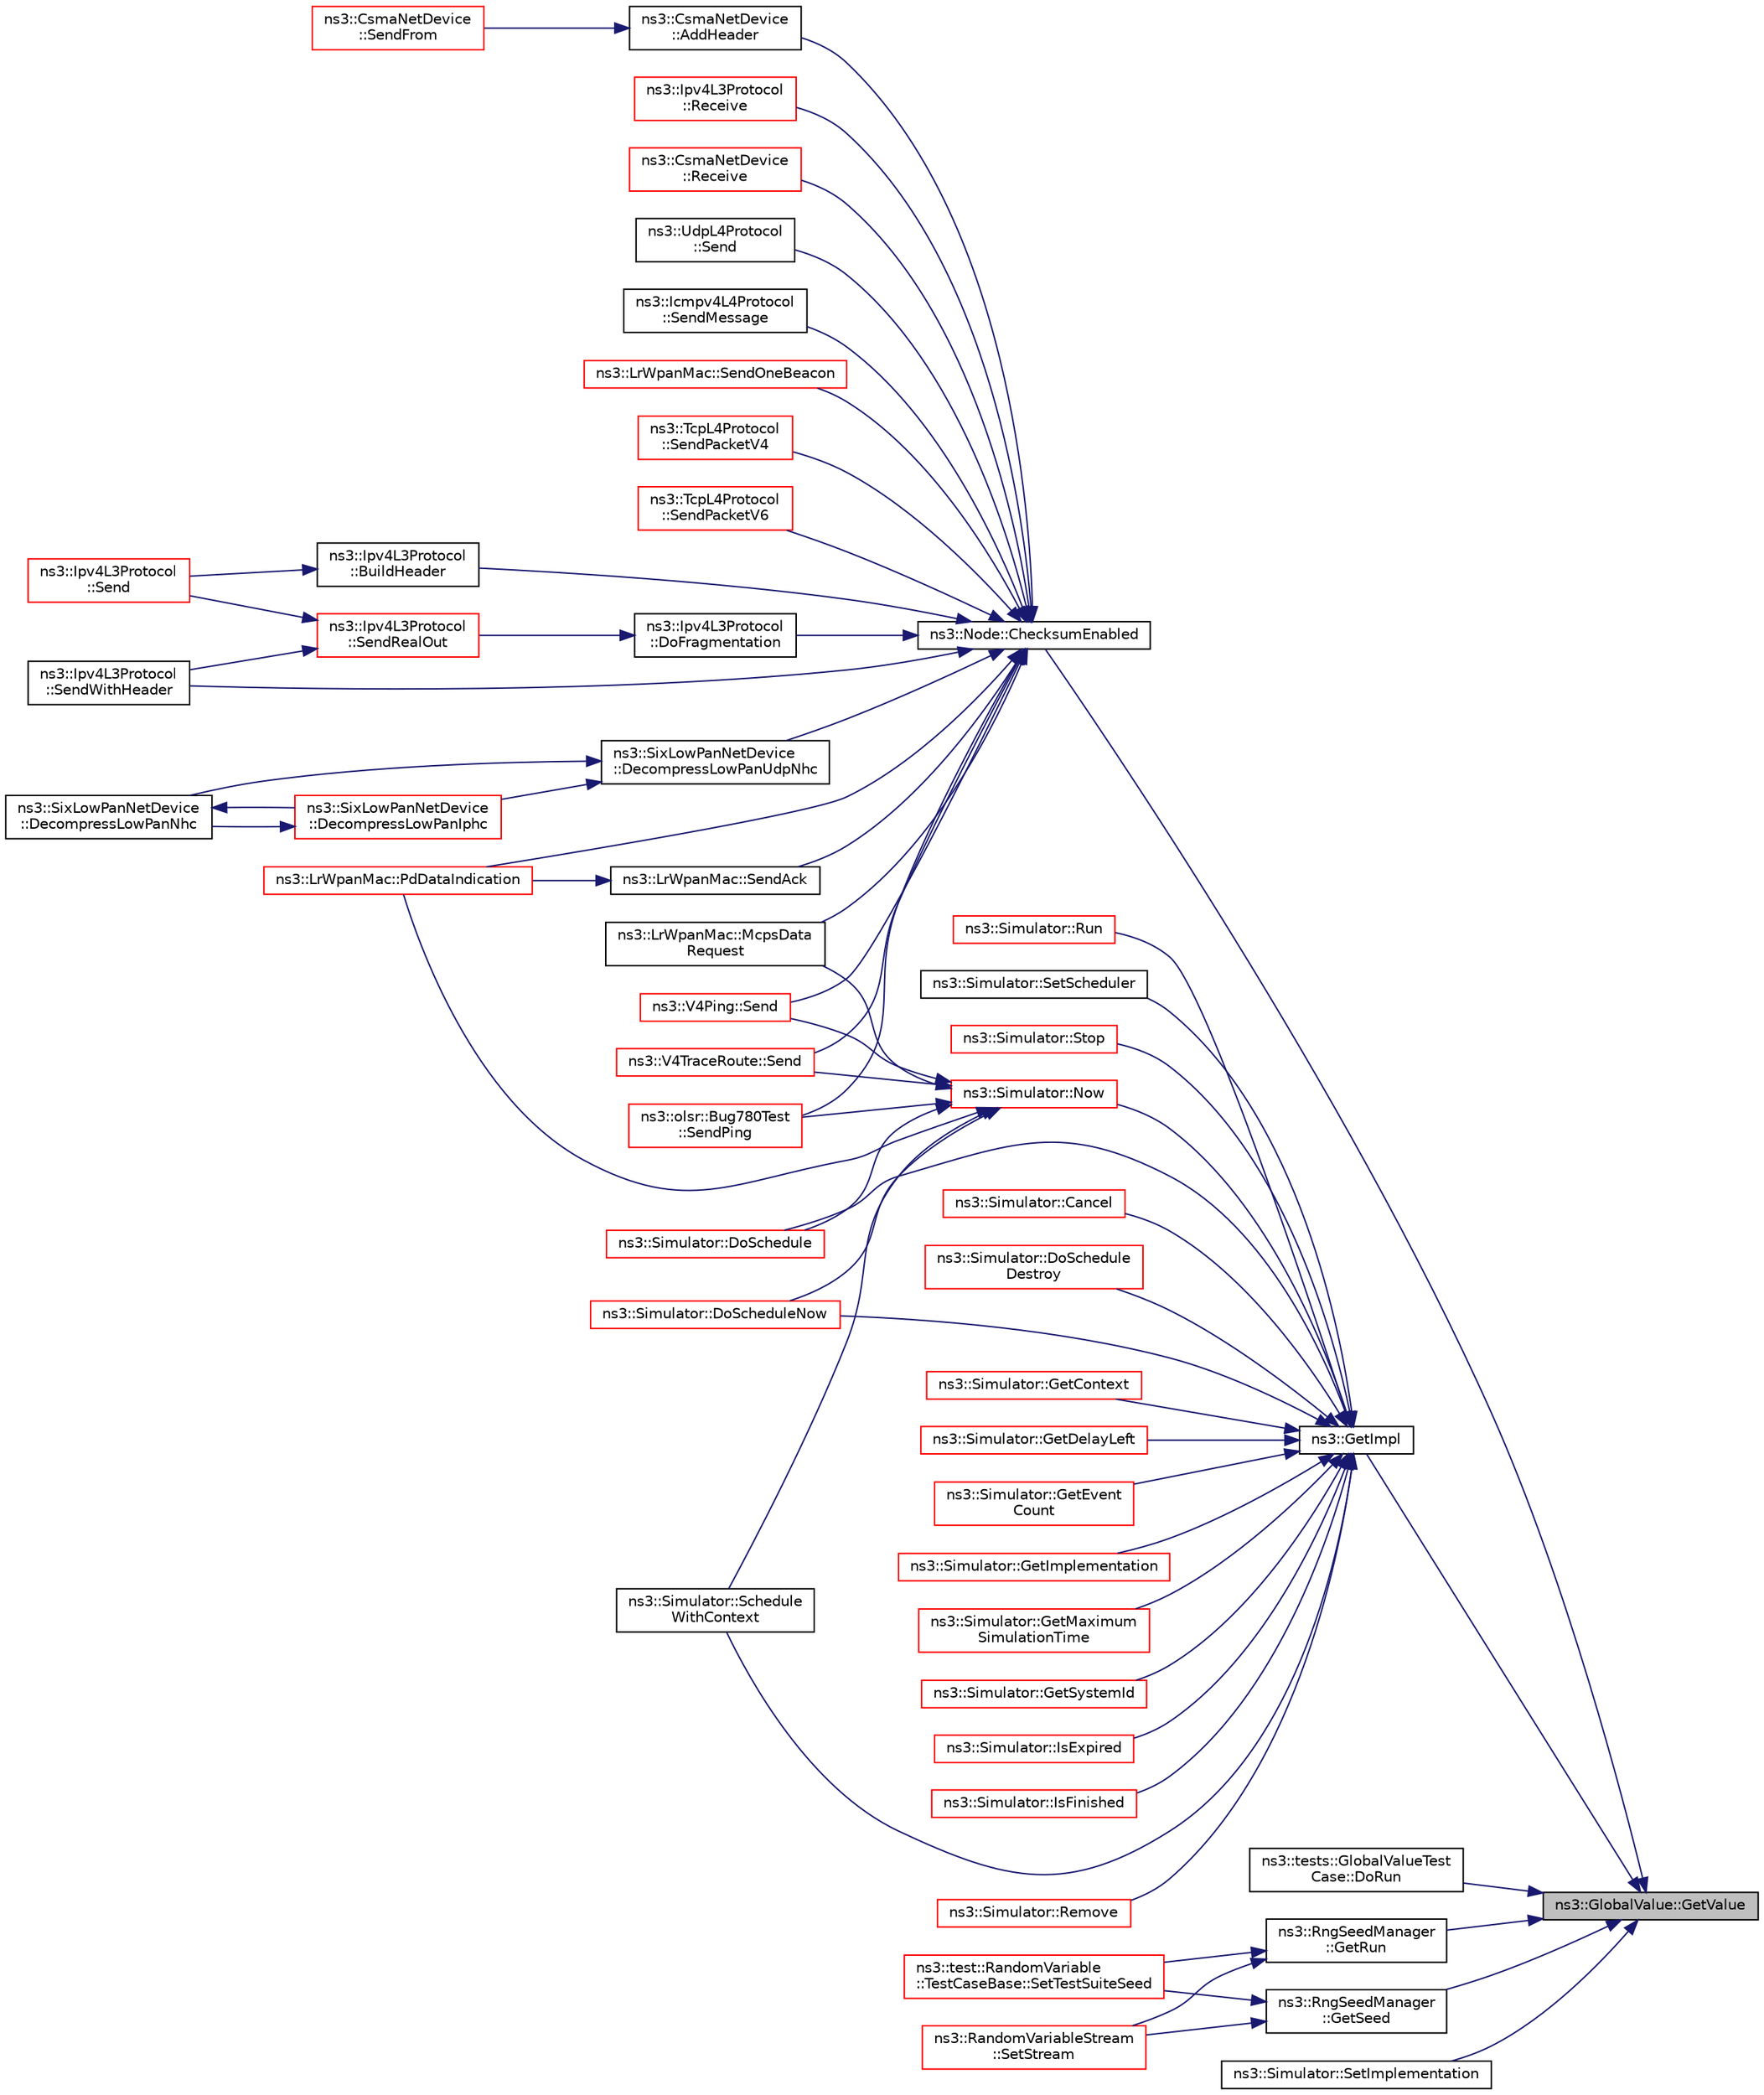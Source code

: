 digraph "ns3::GlobalValue::GetValue"
{
 // LATEX_PDF_SIZE
  edge [fontname="Helvetica",fontsize="10",labelfontname="Helvetica",labelfontsize="10"];
  node [fontname="Helvetica",fontsize="10",shape=record];
  rankdir="RL";
  Node1 [label="ns3::GlobalValue::GetValue",height=0.2,width=0.4,color="black", fillcolor="grey75", style="filled", fontcolor="black",tooltip="Get the value."];
  Node1 -> Node2 [dir="back",color="midnightblue",fontsize="10",style="solid",fontname="Helvetica"];
  Node2 [label="ns3::Node::ChecksumEnabled",height=0.2,width=0.4,color="black", fillcolor="white", style="filled",URL="$classns3_1_1_node.html#a0515bfe9a3aeb6605d657ba855699815",tooltip=" "];
  Node2 -> Node3 [dir="back",color="midnightblue",fontsize="10",style="solid",fontname="Helvetica"];
  Node3 [label="ns3::CsmaNetDevice\l::AddHeader",height=0.2,width=0.4,color="black", fillcolor="white", style="filled",URL="$classns3_1_1_csma_net_device.html#a736bf6ce5851ace677f8fc693a92855c",tooltip="Adds the necessary headers and trailers to a packet of data in order to respect the packet type."];
  Node3 -> Node4 [dir="back",color="midnightblue",fontsize="10",style="solid",fontname="Helvetica"];
  Node4 [label="ns3::CsmaNetDevice\l::SendFrom",height=0.2,width=0.4,color="red", fillcolor="white", style="filled",URL="$classns3_1_1_csma_net_device.html#ad7cb5da0e3fb59bd1670c8fa0af4b775",tooltip="Start sending a packet down the channel, with MAC spoofing."];
  Node2 -> Node6 [dir="back",color="midnightblue",fontsize="10",style="solid",fontname="Helvetica"];
  Node6 [label="ns3::Ipv4L3Protocol\l::BuildHeader",height=0.2,width=0.4,color="black", fillcolor="white", style="filled",URL="$classns3_1_1_ipv4_l3_protocol.html#a3737569960c655fe5441b21a5ef829d3",tooltip="Construct an IPv4 header."];
  Node6 -> Node7 [dir="back",color="midnightblue",fontsize="10",style="solid",fontname="Helvetica"];
  Node7 [label="ns3::Ipv4L3Protocol\l::Send",height=0.2,width=0.4,color="red", fillcolor="white", style="filled",URL="$classns3_1_1_ipv4_l3_protocol.html#abe8cf785815f3fbb32b0e21d629be641",tooltip=" "];
  Node2 -> Node10 [dir="back",color="midnightblue",fontsize="10",style="solid",fontname="Helvetica"];
  Node10 [label="ns3::SixLowPanNetDevice\l::DecompressLowPanUdpNhc",height=0.2,width=0.4,color="black", fillcolor="white", style="filled",URL="$classns3_1_1_six_low_pan_net_device.html#a0b31fbe0bdc3a4dd59b9f7426aec8ed8",tooltip="Decompress the headers according to NHC compression."];
  Node10 -> Node11 [dir="back",color="midnightblue",fontsize="10",style="solid",fontname="Helvetica"];
  Node11 [label="ns3::SixLowPanNetDevice\l::DecompressLowPanIphc",height=0.2,width=0.4,color="red", fillcolor="white", style="filled",URL="$classns3_1_1_six_low_pan_net_device.html#ae861be68db1b554cc3e5ea5e263b12ed",tooltip="Decompress the headers according to IPHC compression."];
  Node11 -> Node12 [dir="back",color="midnightblue",fontsize="10",style="solid",fontname="Helvetica"];
  Node12 [label="ns3::SixLowPanNetDevice\l::DecompressLowPanNhc",height=0.2,width=0.4,color="black", fillcolor="white", style="filled",URL="$classns3_1_1_six_low_pan_net_device.html#af69701425fa2e02ab4a7fdcd1db99cc8",tooltip="Decompress the headers according to NHC compression."];
  Node12 -> Node11 [dir="back",color="midnightblue",fontsize="10",style="solid",fontname="Helvetica"];
  Node10 -> Node12 [dir="back",color="midnightblue",fontsize="10",style="solid",fontname="Helvetica"];
  Node2 -> Node16 [dir="back",color="midnightblue",fontsize="10",style="solid",fontname="Helvetica"];
  Node16 [label="ns3::Ipv4L3Protocol\l::DoFragmentation",height=0.2,width=0.4,color="black", fillcolor="white", style="filled",URL="$classns3_1_1_ipv4_l3_protocol.html#a5ea602dc1447746c0c3bd90e36ec3888",tooltip="Fragment a packet."];
  Node16 -> Node17 [dir="back",color="midnightblue",fontsize="10",style="solid",fontname="Helvetica"];
  Node17 [label="ns3::Ipv4L3Protocol\l::SendRealOut",height=0.2,width=0.4,color="red", fillcolor="white", style="filled",URL="$classns3_1_1_ipv4_l3_protocol.html#ac1baf310b12bbc564d0766061ecca323",tooltip="Send packet with route."];
  Node17 -> Node7 [dir="back",color="midnightblue",fontsize="10",style="solid",fontname="Helvetica"];
  Node17 -> Node25 [dir="back",color="midnightblue",fontsize="10",style="solid",fontname="Helvetica"];
  Node25 [label="ns3::Ipv4L3Protocol\l::SendWithHeader",height=0.2,width=0.4,color="black", fillcolor="white", style="filled",URL="$classns3_1_1_ipv4_l3_protocol.html#a9305010252cee1e4e97766227ca58ba4",tooltip=" "];
  Node2 -> Node26 [dir="back",color="midnightblue",fontsize="10",style="solid",fontname="Helvetica"];
  Node26 [label="ns3::LrWpanMac::McpsData\lRequest",height=0.2,width=0.4,color="black", fillcolor="white", style="filled",URL="$classns3_1_1_lr_wpan_mac.html#acb3f2c60655d459aeb85b20536d1f7ce",tooltip="IEEE 802.15.4-2006, section 7.1.1.1 MCPS-DATA.request Request to transfer a MSDU."];
  Node2 -> Node27 [dir="back",color="midnightblue",fontsize="10",style="solid",fontname="Helvetica"];
  Node27 [label="ns3::LrWpanMac::PdDataIndication",height=0.2,width=0.4,color="red", fillcolor="white", style="filled",URL="$classns3_1_1_lr_wpan_mac.html#a71139cc1bd26ab1c0a9c2e7791631389",tooltip="IEEE 802.15.4-2006 section 6.2.1.3 PD-DATA.indication Indicates the transfer of an MPDU from PHY to M..."];
  Node2 -> Node19 [dir="back",color="midnightblue",fontsize="10",style="solid",fontname="Helvetica"];
  Node19 [label="ns3::Ipv4L3Protocol\l::Receive",height=0.2,width=0.4,color="red", fillcolor="white", style="filled",URL="$classns3_1_1_ipv4_l3_protocol.html#a2f27fb0a3f698ffb34a654323b063c94",tooltip="Lower layer calls this method after calling L3Demux::Lookup The ARP subclass needs to know from which..."];
  Node2 -> Node44 [dir="back",color="midnightblue",fontsize="10",style="solid",fontname="Helvetica"];
  Node44 [label="ns3::CsmaNetDevice\l::Receive",height=0.2,width=0.4,color="red", fillcolor="white", style="filled",URL="$classns3_1_1_csma_net_device.html#a640e48cd26f676994e0d76b5f34a5367",tooltip="Receive a packet from a connected CsmaChannel."];
  Node2 -> Node46 [dir="back",color="midnightblue",fontsize="10",style="solid",fontname="Helvetica"];
  Node46 [label="ns3::V4Ping::Send",height=0.2,width=0.4,color="red", fillcolor="white", style="filled",URL="$classns3_1_1_v4_ping.html#a26d3a4285998df72a37dfa62b9097e4b",tooltip="Send one Ping (ICMP ECHO) to the destination."];
  Node2 -> Node48 [dir="back",color="midnightblue",fontsize="10",style="solid",fontname="Helvetica"];
  Node48 [label="ns3::V4TraceRoute::Send",height=0.2,width=0.4,color="red", fillcolor="white", style="filled",URL="$classns3_1_1_v4_trace_route.html#af9d01c0c10b881638cf38b11d92d2273",tooltip="Send one (ICMP ECHO) to the destination."];
  Node2 -> Node53 [dir="back",color="midnightblue",fontsize="10",style="solid",fontname="Helvetica"];
  Node53 [label="ns3::UdpL4Protocol\l::Send",height=0.2,width=0.4,color="black", fillcolor="white", style="filled",URL="$classns3_1_1_udp_l4_protocol.html#a1101c5599b8a48d8f1b2dc1952a5e9b4",tooltip="Send a packet via UDP (IPv4)"];
  Node2 -> Node54 [dir="back",color="midnightblue",fontsize="10",style="solid",fontname="Helvetica"];
  Node54 [label="ns3::LrWpanMac::SendAck",height=0.2,width=0.4,color="black", fillcolor="white", style="filled",URL="$classns3_1_1_lr_wpan_mac.html#afdf2ca2fc6e15fbb1767720607a101f8",tooltip="Send an acknowledgment packet for the given sequence number."];
  Node54 -> Node27 [dir="back",color="midnightblue",fontsize="10",style="solid",fontname="Helvetica"];
  Node2 -> Node55 [dir="back",color="midnightblue",fontsize="10",style="solid",fontname="Helvetica"];
  Node55 [label="ns3::Icmpv4L4Protocol\l::SendMessage",height=0.2,width=0.4,color="black", fillcolor="white", style="filled",URL="$classns3_1_1_icmpv4_l4_protocol.html#aae3de2e93f23c3fe6a1fbdc2d03a700c",tooltip="Send a generic ICMP packet."];
  Node2 -> Node56 [dir="back",color="midnightblue",fontsize="10",style="solid",fontname="Helvetica"];
  Node56 [label="ns3::LrWpanMac::SendOneBeacon",height=0.2,width=0.4,color="red", fillcolor="white", style="filled",URL="$classns3_1_1_lr_wpan_mac.html#a1e33a2a8f1614f73cfa1ef2632a69bc3",tooltip="Called to send a single beacon frame."];
  Node2 -> Node63 [dir="back",color="midnightblue",fontsize="10",style="solid",fontname="Helvetica"];
  Node63 [label="ns3::TcpL4Protocol\l::SendPacketV4",height=0.2,width=0.4,color="red", fillcolor="white", style="filled",URL="$classns3_1_1_tcp_l4_protocol.html#ab95de6c05d98a9d4d3d31ed4cb8f5505",tooltip="Send a packet via TCP (IPv4)"];
  Node2 -> Node66 [dir="back",color="midnightblue",fontsize="10",style="solid",fontname="Helvetica"];
  Node66 [label="ns3::TcpL4Protocol\l::SendPacketV6",height=0.2,width=0.4,color="red", fillcolor="white", style="filled",URL="$classns3_1_1_tcp_l4_protocol.html#a558a2802d0a80aedd31aab609cacb3f1",tooltip="Send a packet via TCP (IPv6)"];
  Node2 -> Node67 [dir="back",color="midnightblue",fontsize="10",style="solid",fontname="Helvetica"];
  Node67 [label="ns3::olsr::Bug780Test\l::SendPing",height=0.2,width=0.4,color="red", fillcolor="white", style="filled",URL="$classns3_1_1olsr_1_1_bug780_test.html#acdcf92bc12c53b5df1da229300d2f280",tooltip="Send one ping."];
  Node2 -> Node25 [dir="back",color="midnightblue",fontsize="10",style="solid",fontname="Helvetica"];
  Node1 -> Node70 [dir="back",color="midnightblue",fontsize="10",style="solid",fontname="Helvetica"];
  Node70 [label="ns3::tests::GlobalValueTest\lCase::DoRun",height=0.2,width=0.4,color="black", fillcolor="white", style="filled",URL="$classns3_1_1tests_1_1_global_value_test_case.html#a20c519f4c1bef831ac0666a1b9051fae",tooltip="Implementation to actually run this TestCase."];
  Node1 -> Node71 [dir="back",color="midnightblue",fontsize="10",style="solid",fontname="Helvetica"];
  Node71 [label="ns3::GetImpl",height=0.2,width=0.4,color="black", fillcolor="white", style="filled",URL="$group__simulator.html#ga42eb4eddad41528d4d99794a3dae3fd0",tooltip="Get the SimulatorImpl singleton."];
  Node71 -> Node72 [dir="back",color="midnightblue",fontsize="10",style="solid",fontname="Helvetica"];
  Node72 [label="ns3::Simulator::Cancel",height=0.2,width=0.4,color="red", fillcolor="white", style="filled",URL="$classns3_1_1_simulator.html#a1b903a62d6117ef28f7ba3c6500689bf",tooltip="Set the cancel bit on this event: the event's associated function will not be invoked when it expires..."];
  Node71 -> Node634 [dir="back",color="midnightblue",fontsize="10",style="solid",fontname="Helvetica"];
  Node634 [label="ns3::Simulator::DoSchedule",height=0.2,width=0.4,color="red", fillcolor="white", style="filled",URL="$classns3_1_1_simulator.html#a47af23973938819bdc89cb2807e09ed5",tooltip="Implementation of the various Schedule methods."];
  Node71 -> Node636 [dir="back",color="midnightblue",fontsize="10",style="solid",fontname="Helvetica"];
  Node636 [label="ns3::Simulator::DoSchedule\lDestroy",height=0.2,width=0.4,color="red", fillcolor="white", style="filled",URL="$classns3_1_1_simulator.html#a00139c9c4e854aca72063485518c0d52",tooltip="Implementation of the various ScheduleDestroy methods."];
  Node71 -> Node638 [dir="back",color="midnightblue",fontsize="10",style="solid",fontname="Helvetica"];
  Node638 [label="ns3::Simulator::DoScheduleNow",height=0.2,width=0.4,color="red", fillcolor="white", style="filled",URL="$classns3_1_1_simulator.html#a9377ee62d67f7923318c4313a3b285f8",tooltip="Implementation of the various ScheduleNow methods."];
  Node71 -> Node640 [dir="back",color="midnightblue",fontsize="10",style="solid",fontname="Helvetica"];
  Node640 [label="ns3::Simulator::GetContext",height=0.2,width=0.4,color="red", fillcolor="white", style="filled",URL="$classns3_1_1_simulator.html#a8514b74ee2c42916b351b33c4a963bb0",tooltip="Get the current simulation context."];
  Node71 -> Node764 [dir="back",color="midnightblue",fontsize="10",style="solid",fontname="Helvetica"];
  Node764 [label="ns3::Simulator::GetDelayLeft",height=0.2,width=0.4,color="red", fillcolor="white", style="filled",URL="$classns3_1_1_simulator.html#af2c7b4285454aa5062bd2df2bb7a7ab9",tooltip="Get the remaining time until this event will execute."];
  Node71 -> Node783 [dir="back",color="midnightblue",fontsize="10",style="solid",fontname="Helvetica"];
  Node783 [label="ns3::Simulator::GetEvent\lCount",height=0.2,width=0.4,color="red", fillcolor="white", style="filled",URL="$classns3_1_1_simulator.html#afdb614cf3992e0c9ce5f75bc1dceb1fe",tooltip="Get the number of events executed."];
  Node71 -> Node787 [dir="back",color="midnightblue",fontsize="10",style="solid",fontname="Helvetica"];
  Node787 [label="ns3::Simulator::GetImplementation",height=0.2,width=0.4,color="red", fillcolor="white", style="filled",URL="$classns3_1_1_simulator.html#afdbe7c7695132b3fae7cb0b5d67c04e3",tooltip="Get the SimulatorImpl singleton."];
  Node71 -> Node789 [dir="back",color="midnightblue",fontsize="10",style="solid",fontname="Helvetica"];
  Node789 [label="ns3::Simulator::GetMaximum\lSimulationTime",height=0.2,width=0.4,color="red", fillcolor="white", style="filled",URL="$classns3_1_1_simulator.html#aa8dbab888dca7bf3528421d2c5e67f99",tooltip="Get the maximum representable simulation time."];
  Node71 -> Node796 [dir="back",color="midnightblue",fontsize="10",style="solid",fontname="Helvetica"];
  Node796 [label="ns3::Simulator::GetSystemId",height=0.2,width=0.4,color="red", fillcolor="white", style="filled",URL="$classns3_1_1_simulator.html#ac956436096243081b306fe4d95040d42",tooltip="Get the system id of this simulator."];
  Node71 -> Node798 [dir="back",color="midnightblue",fontsize="10",style="solid",fontname="Helvetica"];
  Node798 [label="ns3::Simulator::IsExpired",height=0.2,width=0.4,color="red", fillcolor="white", style="filled",URL="$classns3_1_1_simulator.html#a83ac8425c319a29b64f6d3b2ffc61e9c",tooltip="Check if an event has already run or been cancelled."];
  Node71 -> Node894 [dir="back",color="midnightblue",fontsize="10",style="solid",fontname="Helvetica"];
  Node894 [label="ns3::Simulator::IsFinished",height=0.2,width=0.4,color="red", fillcolor="white", style="filled",URL="$classns3_1_1_simulator.html#aa8c662d04480705d09b3d65b4dea9d2f",tooltip="Check if the simulation should finish."];
  Node71 -> Node899 [dir="back",color="midnightblue",fontsize="10",style="solid",fontname="Helvetica"];
  Node899 [label="ns3::Simulator::Now",height=0.2,width=0.4,color="red", fillcolor="white", style="filled",URL="$classns3_1_1_simulator.html#ac3178fa975b419f7875e7105be122800",tooltip="Return the current simulation virtual time."];
  Node899 -> Node634 [dir="back",color="midnightblue",fontsize="10",style="solid",fontname="Helvetica"];
  Node899 -> Node638 [dir="back",color="midnightblue",fontsize="10",style="solid",fontname="Helvetica"];
  Node899 -> Node26 [dir="back",color="midnightblue",fontsize="10",style="solid",fontname="Helvetica"];
  Node899 -> Node27 [dir="back",color="midnightblue",fontsize="10",style="solid",fontname="Helvetica"];
  Node899 -> Node763 [dir="back",color="midnightblue",fontsize="10",style="solid",fontname="Helvetica"];
  Node763 [label="ns3::Simulator::Schedule\lWithContext",height=0.2,width=0.4,color="black", fillcolor="white", style="filled",URL="$classns3_1_1_simulator.html#a5ba9b2de598375791433f1bb9ba9ca83",tooltip="Schedule a future event execution (in a different context)."];
  Node899 -> Node46 [dir="back",color="midnightblue",fontsize="10",style="solid",fontname="Helvetica"];
  Node899 -> Node48 [dir="back",color="midnightblue",fontsize="10",style="solid",fontname="Helvetica"];
  Node899 -> Node67 [dir="back",color="midnightblue",fontsize="10",style="solid",fontname="Helvetica"];
  Node71 -> Node2354 [dir="back",color="midnightblue",fontsize="10",style="solid",fontname="Helvetica"];
  Node2354 [label="ns3::Simulator::Remove",height=0.2,width=0.4,color="red", fillcolor="white", style="filled",URL="$classns3_1_1_simulator.html#ae30cacdda6cd0d5d62a8f2097b320506",tooltip="Remove an event from the event list."];
  Node71 -> Node2357 [dir="back",color="midnightblue",fontsize="10",style="solid",fontname="Helvetica"];
  Node2357 [label="ns3::Simulator::Run",height=0.2,width=0.4,color="red", fillcolor="white", style="filled",URL="$classns3_1_1_simulator.html#a84be982e6d03b62c3dc3303c75a9b909",tooltip="Run the simulation."];
  Node71 -> Node763 [dir="back",color="midnightblue",fontsize="10",style="solid",fontname="Helvetica"];
  Node71 -> Node2381 [dir="back",color="midnightblue",fontsize="10",style="solid",fontname="Helvetica"];
  Node2381 [label="ns3::Simulator::SetScheduler",height=0.2,width=0.4,color="black", fillcolor="white", style="filled",URL="$classns3_1_1_simulator.html#a926ae3f3fc64b7ca23460a0bae02acd4",tooltip="Set the scheduler type with an ObjectFactory."];
  Node71 -> Node2382 [dir="back",color="midnightblue",fontsize="10",style="solid",fontname="Helvetica"];
  Node2382 [label="ns3::Simulator::Stop",height=0.2,width=0.4,color="red", fillcolor="white", style="filled",URL="$classns3_1_1_simulator.html#a2335ba5b62e9066e893fecb21b7f6afd",tooltip="Tell the Simulator the calling event should be the last one executed."];
  Node1 -> Node2390 [dir="back",color="midnightblue",fontsize="10",style="solid",fontname="Helvetica"];
  Node2390 [label="ns3::RngSeedManager\l::GetRun",height=0.2,width=0.4,color="black", fillcolor="white", style="filled",URL="$classns3_1_1_rng_seed_manager.html#afaf1b845d2523df05ca341a930de24b3",tooltip="Get the current run number."];
  Node2390 -> Node2391 [dir="back",color="midnightblue",fontsize="10",style="solid",fontname="Helvetica"];
  Node2391 [label="ns3::RandomVariableStream\l::SetStream",height=0.2,width=0.4,color="red", fillcolor="white", style="filled",URL="$classns3_1_1_random_variable_stream.html#add11aaf975607746b7e271d300659a94",tooltip="Specifies the stream number for the RngStream."];
  Node2390 -> Node2466 [dir="back",color="midnightblue",fontsize="10",style="solid",fontname="Helvetica"];
  Node2466 [label="ns3::test::RandomVariable\l::TestCaseBase::SetTestSuiteSeed",height=0.2,width=0.4,color="red", fillcolor="white", style="filled",URL="$classns3_1_1test_1_1_random_variable_1_1_test_case_base.html#a9dadb0945f5a8eb9fbd3af08bd87c689",tooltip="Set the seed used for this test suite."];
  Node1 -> Node2493 [dir="back",color="midnightblue",fontsize="10",style="solid",fontname="Helvetica"];
  Node2493 [label="ns3::RngSeedManager\l::GetSeed",height=0.2,width=0.4,color="black", fillcolor="white", style="filled",URL="$classns3_1_1_rng_seed_manager.html#a09f2d185f02aac599cd5a244c4b73ba5",tooltip="Get the current seed value which will be used by all subsequently instantiated RandomVariableStream o..."];
  Node2493 -> Node2391 [dir="back",color="midnightblue",fontsize="10",style="solid",fontname="Helvetica"];
  Node2493 -> Node2466 [dir="back",color="midnightblue",fontsize="10",style="solid",fontname="Helvetica"];
  Node1 -> Node642 [dir="back",color="midnightblue",fontsize="10",style="solid",fontname="Helvetica"];
  Node642 [label="ns3::Simulator::SetImplementation",height=0.2,width=0.4,color="black", fillcolor="white", style="filled",URL="$classns3_1_1_simulator.html#ae9c56e0f229fd981f5fdf99650953473",tooltip=" "];
}
